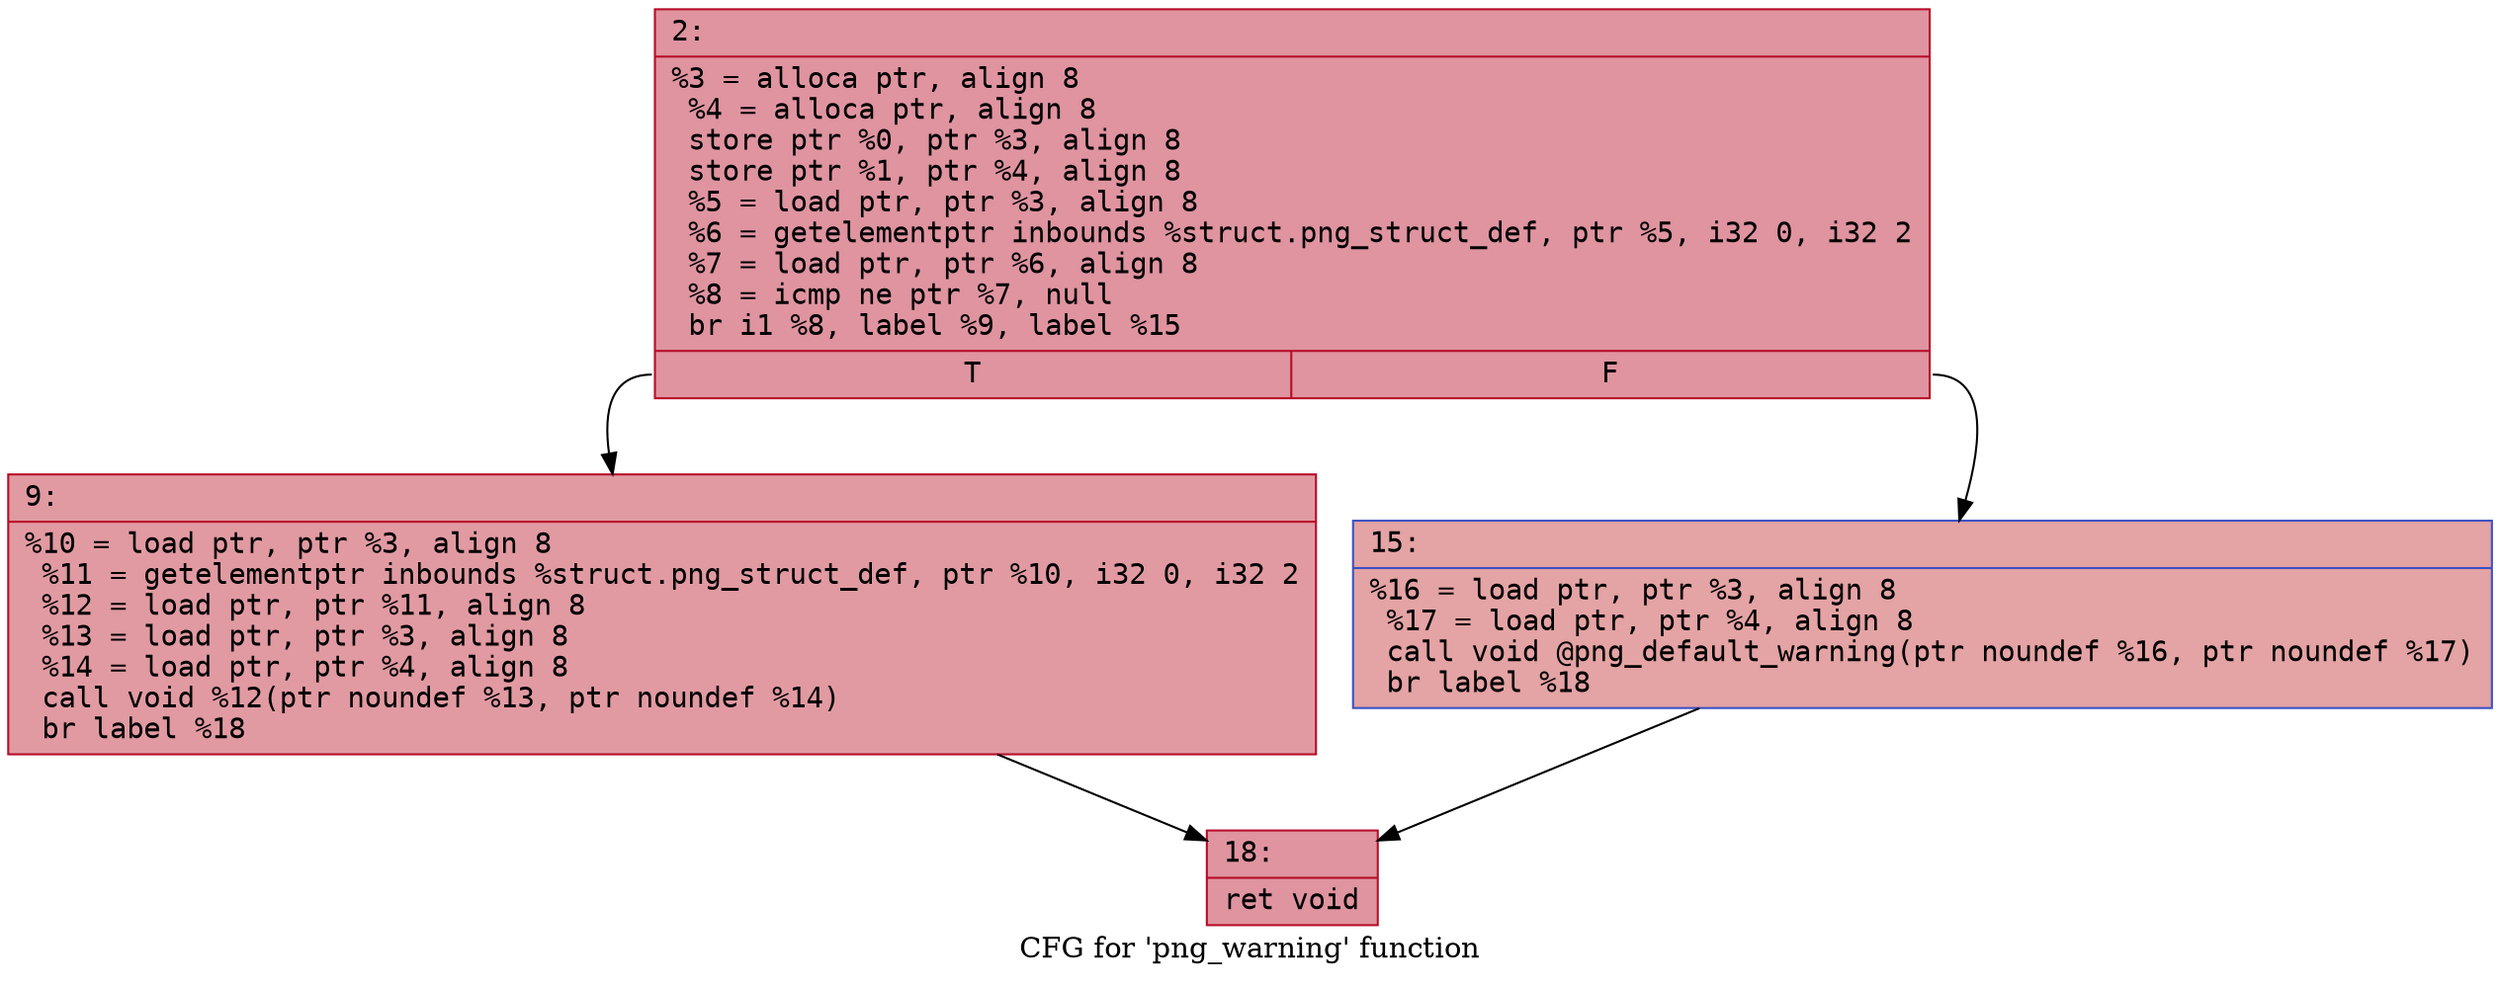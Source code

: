 digraph "CFG for 'png_warning' function" {
	label="CFG for 'png_warning' function";

	Node0x600000c85c70 [shape=record,color="#b70d28ff", style=filled, fillcolor="#b70d2870" fontname="Courier",label="{2:\l|  %3 = alloca ptr, align 8\l  %4 = alloca ptr, align 8\l  store ptr %0, ptr %3, align 8\l  store ptr %1, ptr %4, align 8\l  %5 = load ptr, ptr %3, align 8\l  %6 = getelementptr inbounds %struct.png_struct_def, ptr %5, i32 0, i32 2\l  %7 = load ptr, ptr %6, align 8\l  %8 = icmp ne ptr %7, null\l  br i1 %8, label %9, label %15\l|{<s0>T|<s1>F}}"];
	Node0x600000c85c70:s0 -> Node0x600000c85cc0[tooltip="2 -> 9\nProbability 62.50%" ];
	Node0x600000c85c70:s1 -> Node0x600000c85d10[tooltip="2 -> 15\nProbability 37.50%" ];
	Node0x600000c85cc0 [shape=record,color="#b70d28ff", style=filled, fillcolor="#bb1b2c70" fontname="Courier",label="{9:\l|  %10 = load ptr, ptr %3, align 8\l  %11 = getelementptr inbounds %struct.png_struct_def, ptr %10, i32 0, i32 2\l  %12 = load ptr, ptr %11, align 8\l  %13 = load ptr, ptr %3, align 8\l  %14 = load ptr, ptr %4, align 8\l  call void %12(ptr noundef %13, ptr noundef %14)\l  br label %18\l}"];
	Node0x600000c85cc0 -> Node0x600000c85d60[tooltip="9 -> 18\nProbability 100.00%" ];
	Node0x600000c85d10 [shape=record,color="#3d50c3ff", style=filled, fillcolor="#c32e3170" fontname="Courier",label="{15:\l|  %16 = load ptr, ptr %3, align 8\l  %17 = load ptr, ptr %4, align 8\l  call void @png_default_warning(ptr noundef %16, ptr noundef %17)\l  br label %18\l}"];
	Node0x600000c85d10 -> Node0x600000c85d60[tooltip="15 -> 18\nProbability 100.00%" ];
	Node0x600000c85d60 [shape=record,color="#b70d28ff", style=filled, fillcolor="#b70d2870" fontname="Courier",label="{18:\l|  ret void\l}"];
}
